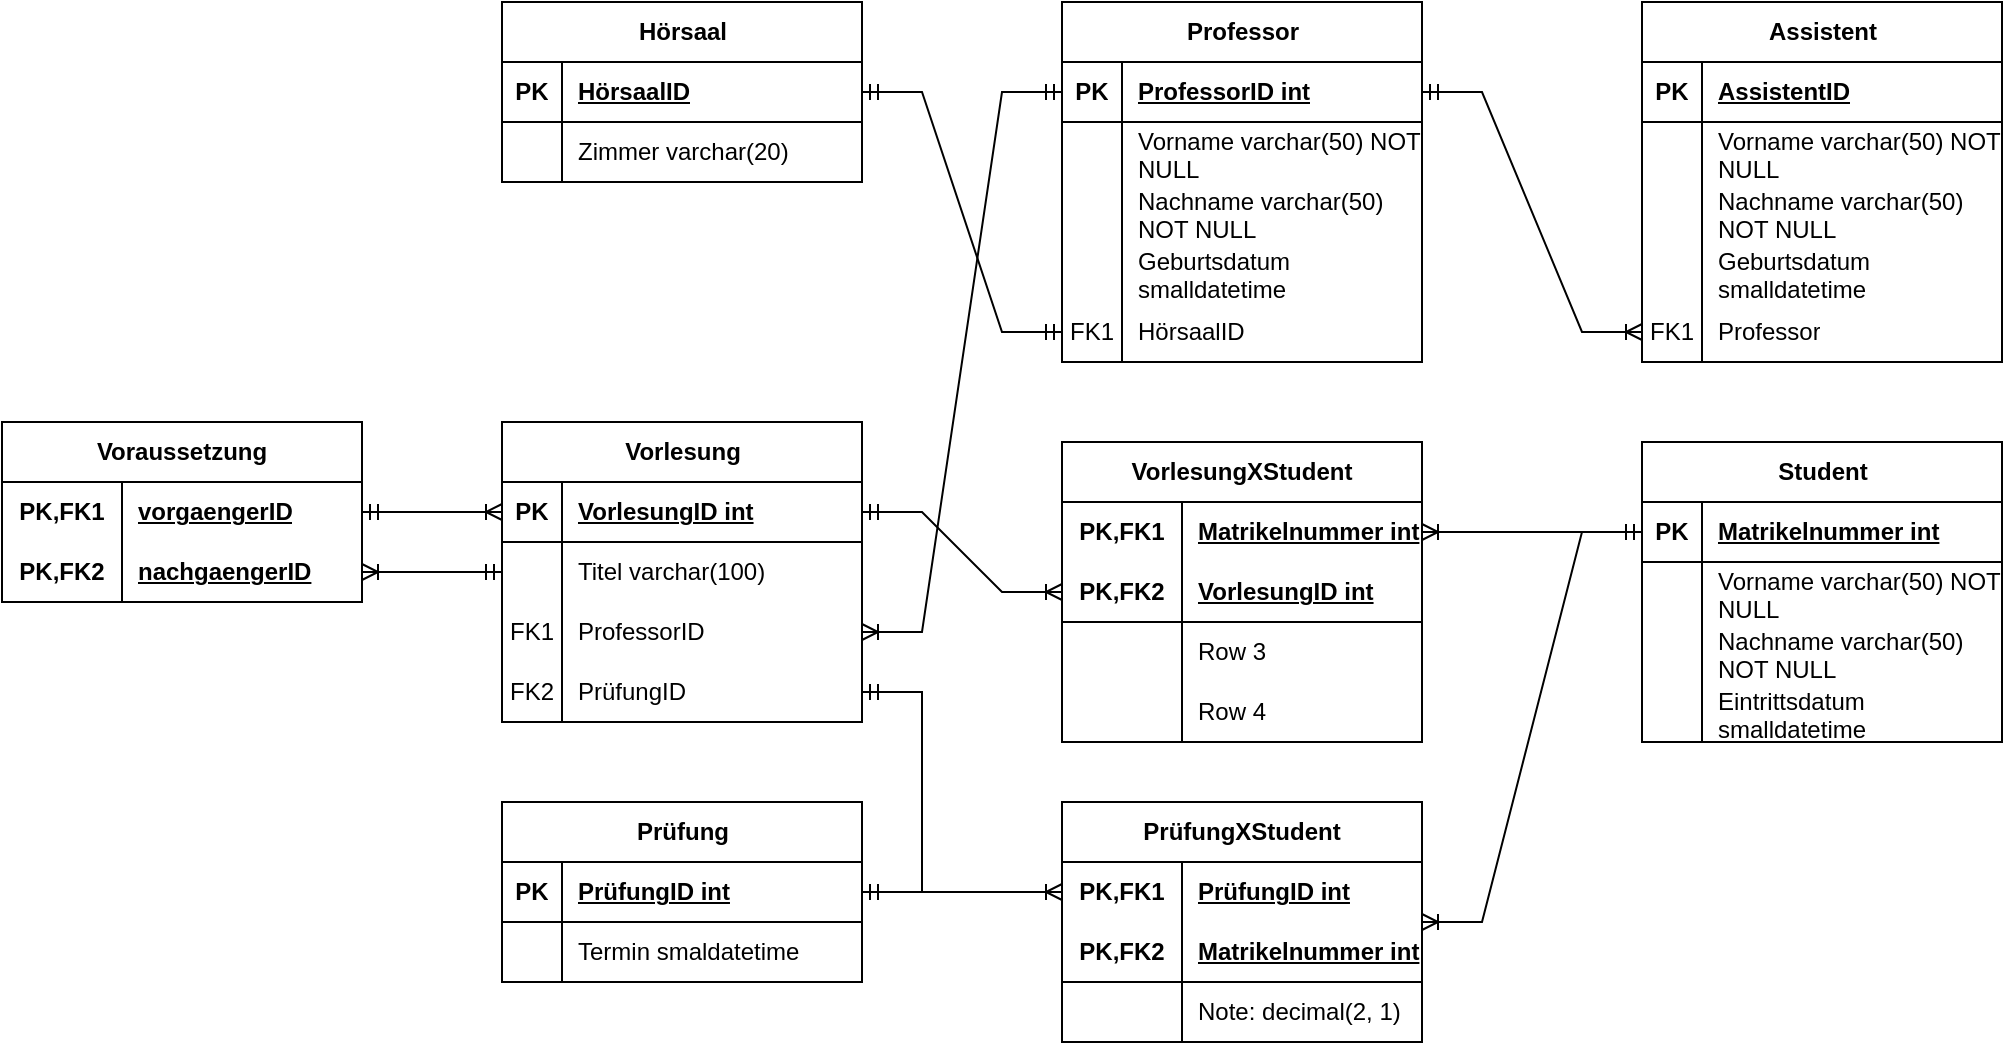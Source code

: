 <mxfile version="24.8.1">
  <diagram id="R2lEEEUBdFMjLlhIrx00" name="Page-1">
    <mxGraphModel dx="1804" dy="595" grid="1" gridSize="10" guides="1" tooltips="1" connect="1" arrows="1" fold="1" page="1" pageScale="1" pageWidth="850" pageHeight="1100" math="0" shadow="0" extFonts="Permanent Marker^https://fonts.googleapis.com/css?family=Permanent+Marker">
      <root>
        <mxCell id="0" />
        <mxCell id="1" parent="0" />
        <mxCell id="DjGaut7NwKnOrrJnm5AE-1" value="Professor" style="shape=table;startSize=30;container=1;collapsible=1;childLayout=tableLayout;fixedRows=1;rowLines=0;fontStyle=1;align=center;resizeLast=1;html=1;" vertex="1" parent="1">
          <mxGeometry x="330" y="440" width="180" height="180" as="geometry" />
        </mxCell>
        <mxCell id="DjGaut7NwKnOrrJnm5AE-2" value="" style="shape=tableRow;horizontal=0;startSize=0;swimlaneHead=0;swimlaneBody=0;fillColor=none;collapsible=0;dropTarget=0;points=[[0,0.5],[1,0.5]];portConstraint=eastwest;top=0;left=0;right=0;bottom=1;" vertex="1" parent="DjGaut7NwKnOrrJnm5AE-1">
          <mxGeometry y="30" width="180" height="30" as="geometry" />
        </mxCell>
        <mxCell id="DjGaut7NwKnOrrJnm5AE-3" value="PK" style="shape=partialRectangle;connectable=0;fillColor=none;top=0;left=0;bottom=0;right=0;fontStyle=1;overflow=hidden;whiteSpace=wrap;html=1;" vertex="1" parent="DjGaut7NwKnOrrJnm5AE-2">
          <mxGeometry width="30" height="30" as="geometry">
            <mxRectangle width="30" height="30" as="alternateBounds" />
          </mxGeometry>
        </mxCell>
        <mxCell id="DjGaut7NwKnOrrJnm5AE-4" value="ProfessorID int" style="shape=partialRectangle;connectable=0;fillColor=none;top=0;left=0;bottom=0;right=0;align=left;spacingLeft=6;fontStyle=5;overflow=hidden;whiteSpace=wrap;html=1;" vertex="1" parent="DjGaut7NwKnOrrJnm5AE-2">
          <mxGeometry x="30" width="150" height="30" as="geometry">
            <mxRectangle width="150" height="30" as="alternateBounds" />
          </mxGeometry>
        </mxCell>
        <mxCell id="DjGaut7NwKnOrrJnm5AE-5" value="" style="shape=tableRow;horizontal=0;startSize=0;swimlaneHead=0;swimlaneBody=0;fillColor=none;collapsible=0;dropTarget=0;points=[[0,0.5],[1,0.5]];portConstraint=eastwest;top=0;left=0;right=0;bottom=0;" vertex="1" parent="DjGaut7NwKnOrrJnm5AE-1">
          <mxGeometry y="60" width="180" height="30" as="geometry" />
        </mxCell>
        <mxCell id="DjGaut7NwKnOrrJnm5AE-6" value="" style="shape=partialRectangle;connectable=0;fillColor=none;top=0;left=0;bottom=0;right=0;editable=1;overflow=hidden;whiteSpace=wrap;html=1;" vertex="1" parent="DjGaut7NwKnOrrJnm5AE-5">
          <mxGeometry width="30" height="30" as="geometry">
            <mxRectangle width="30" height="30" as="alternateBounds" />
          </mxGeometry>
        </mxCell>
        <mxCell id="DjGaut7NwKnOrrJnm5AE-7" value="Vorname varchar(50) NOT NULL" style="shape=partialRectangle;connectable=0;fillColor=none;top=0;left=0;bottom=0;right=0;align=left;spacingLeft=6;overflow=hidden;whiteSpace=wrap;html=1;" vertex="1" parent="DjGaut7NwKnOrrJnm5AE-5">
          <mxGeometry x="30" width="150" height="30" as="geometry">
            <mxRectangle width="150" height="30" as="alternateBounds" />
          </mxGeometry>
        </mxCell>
        <mxCell id="DjGaut7NwKnOrrJnm5AE-8" value="" style="shape=tableRow;horizontal=0;startSize=0;swimlaneHead=0;swimlaneBody=0;fillColor=none;collapsible=0;dropTarget=0;points=[[0,0.5],[1,0.5]];portConstraint=eastwest;top=0;left=0;right=0;bottom=0;" vertex="1" parent="DjGaut7NwKnOrrJnm5AE-1">
          <mxGeometry y="90" width="180" height="30" as="geometry" />
        </mxCell>
        <mxCell id="DjGaut7NwKnOrrJnm5AE-9" value="" style="shape=partialRectangle;connectable=0;fillColor=none;top=0;left=0;bottom=0;right=0;editable=1;overflow=hidden;whiteSpace=wrap;html=1;" vertex="1" parent="DjGaut7NwKnOrrJnm5AE-8">
          <mxGeometry width="30" height="30" as="geometry">
            <mxRectangle width="30" height="30" as="alternateBounds" />
          </mxGeometry>
        </mxCell>
        <mxCell id="DjGaut7NwKnOrrJnm5AE-10" value="Nachname varchar(50) NOT NULL" style="shape=partialRectangle;connectable=0;fillColor=none;top=0;left=0;bottom=0;right=0;align=left;spacingLeft=6;overflow=hidden;whiteSpace=wrap;html=1;" vertex="1" parent="DjGaut7NwKnOrrJnm5AE-8">
          <mxGeometry x="30" width="150" height="30" as="geometry">
            <mxRectangle width="150" height="30" as="alternateBounds" />
          </mxGeometry>
        </mxCell>
        <mxCell id="DjGaut7NwKnOrrJnm5AE-11" value="" style="shape=tableRow;horizontal=0;startSize=0;swimlaneHead=0;swimlaneBody=0;fillColor=none;collapsible=0;dropTarget=0;points=[[0,0.5],[1,0.5]];portConstraint=eastwest;top=0;left=0;right=0;bottom=0;" vertex="1" parent="DjGaut7NwKnOrrJnm5AE-1">
          <mxGeometry y="120" width="180" height="30" as="geometry" />
        </mxCell>
        <mxCell id="DjGaut7NwKnOrrJnm5AE-12" value="" style="shape=partialRectangle;connectable=0;fillColor=none;top=0;left=0;bottom=0;right=0;editable=1;overflow=hidden;whiteSpace=wrap;html=1;" vertex="1" parent="DjGaut7NwKnOrrJnm5AE-11">
          <mxGeometry width="30" height="30" as="geometry">
            <mxRectangle width="30" height="30" as="alternateBounds" />
          </mxGeometry>
        </mxCell>
        <mxCell id="DjGaut7NwKnOrrJnm5AE-13" value="&lt;div&gt;Geburtsdatum smalldatetime&lt;/div&gt;" style="shape=partialRectangle;connectable=0;fillColor=none;top=0;left=0;bottom=0;right=0;align=left;spacingLeft=6;overflow=hidden;whiteSpace=wrap;html=1;" vertex="1" parent="DjGaut7NwKnOrrJnm5AE-11">
          <mxGeometry x="30" width="150" height="30" as="geometry">
            <mxRectangle width="150" height="30" as="alternateBounds" />
          </mxGeometry>
        </mxCell>
        <mxCell id="DjGaut7NwKnOrrJnm5AE-27" value="" style="shape=tableRow;horizontal=0;startSize=0;swimlaneHead=0;swimlaneBody=0;fillColor=none;collapsible=0;dropTarget=0;points=[[0,0.5],[1,0.5]];portConstraint=eastwest;top=0;left=0;right=0;bottom=0;" vertex="1" parent="DjGaut7NwKnOrrJnm5AE-1">
          <mxGeometry y="150" width="180" height="30" as="geometry" />
        </mxCell>
        <mxCell id="DjGaut7NwKnOrrJnm5AE-28" value="FK1" style="shape=partialRectangle;connectable=0;fillColor=none;top=0;left=0;bottom=0;right=0;editable=1;overflow=hidden;whiteSpace=wrap;html=1;" vertex="1" parent="DjGaut7NwKnOrrJnm5AE-27">
          <mxGeometry width="30" height="30" as="geometry">
            <mxRectangle width="30" height="30" as="alternateBounds" />
          </mxGeometry>
        </mxCell>
        <mxCell id="DjGaut7NwKnOrrJnm5AE-29" value="HörsaalID" style="shape=partialRectangle;connectable=0;fillColor=none;top=0;left=0;bottom=0;right=0;align=left;spacingLeft=6;overflow=hidden;whiteSpace=wrap;html=1;" vertex="1" parent="DjGaut7NwKnOrrJnm5AE-27">
          <mxGeometry x="30" width="150" height="30" as="geometry">
            <mxRectangle width="150" height="30" as="alternateBounds" />
          </mxGeometry>
        </mxCell>
        <mxCell id="DjGaut7NwKnOrrJnm5AE-14" value="Assistent" style="shape=table;startSize=30;container=1;collapsible=1;childLayout=tableLayout;fixedRows=1;rowLines=0;fontStyle=1;align=center;resizeLast=1;html=1;" vertex="1" parent="1">
          <mxGeometry x="620" y="440" width="180" height="180" as="geometry" />
        </mxCell>
        <mxCell id="DjGaut7NwKnOrrJnm5AE-15" value="" style="shape=tableRow;horizontal=0;startSize=0;swimlaneHead=0;swimlaneBody=0;fillColor=none;collapsible=0;dropTarget=0;points=[[0,0.5],[1,0.5]];portConstraint=eastwest;top=0;left=0;right=0;bottom=1;" vertex="1" parent="DjGaut7NwKnOrrJnm5AE-14">
          <mxGeometry y="30" width="180" height="30" as="geometry" />
        </mxCell>
        <mxCell id="DjGaut7NwKnOrrJnm5AE-16" value="PK" style="shape=partialRectangle;connectable=0;fillColor=none;top=0;left=0;bottom=0;right=0;fontStyle=1;overflow=hidden;whiteSpace=wrap;html=1;" vertex="1" parent="DjGaut7NwKnOrrJnm5AE-15">
          <mxGeometry width="30" height="30" as="geometry">
            <mxRectangle width="30" height="30" as="alternateBounds" />
          </mxGeometry>
        </mxCell>
        <mxCell id="DjGaut7NwKnOrrJnm5AE-17" value="AssistentID" style="shape=partialRectangle;connectable=0;fillColor=none;top=0;left=0;bottom=0;right=0;align=left;spacingLeft=6;fontStyle=5;overflow=hidden;whiteSpace=wrap;html=1;" vertex="1" parent="DjGaut7NwKnOrrJnm5AE-15">
          <mxGeometry x="30" width="150" height="30" as="geometry">
            <mxRectangle width="150" height="30" as="alternateBounds" />
          </mxGeometry>
        </mxCell>
        <mxCell id="DjGaut7NwKnOrrJnm5AE-18" value="" style="shape=tableRow;horizontal=0;startSize=0;swimlaneHead=0;swimlaneBody=0;fillColor=none;collapsible=0;dropTarget=0;points=[[0,0.5],[1,0.5]];portConstraint=eastwest;top=0;left=0;right=0;bottom=0;" vertex="1" parent="DjGaut7NwKnOrrJnm5AE-14">
          <mxGeometry y="60" width="180" height="30" as="geometry" />
        </mxCell>
        <mxCell id="DjGaut7NwKnOrrJnm5AE-19" value="" style="shape=partialRectangle;connectable=0;fillColor=none;top=0;left=0;bottom=0;right=0;editable=1;overflow=hidden;whiteSpace=wrap;html=1;" vertex="1" parent="DjGaut7NwKnOrrJnm5AE-18">
          <mxGeometry width="30" height="30" as="geometry">
            <mxRectangle width="30" height="30" as="alternateBounds" />
          </mxGeometry>
        </mxCell>
        <mxCell id="DjGaut7NwKnOrrJnm5AE-20" value="Vorname varchar(50) NOT NULL" style="shape=partialRectangle;connectable=0;fillColor=none;top=0;left=0;bottom=0;right=0;align=left;spacingLeft=6;overflow=hidden;whiteSpace=wrap;html=1;" vertex="1" parent="DjGaut7NwKnOrrJnm5AE-18">
          <mxGeometry x="30" width="150" height="30" as="geometry">
            <mxRectangle width="150" height="30" as="alternateBounds" />
          </mxGeometry>
        </mxCell>
        <mxCell id="DjGaut7NwKnOrrJnm5AE-21" value="" style="shape=tableRow;horizontal=0;startSize=0;swimlaneHead=0;swimlaneBody=0;fillColor=none;collapsible=0;dropTarget=0;points=[[0,0.5],[1,0.5]];portConstraint=eastwest;top=0;left=0;right=0;bottom=0;" vertex="1" parent="DjGaut7NwKnOrrJnm5AE-14">
          <mxGeometry y="90" width="180" height="30" as="geometry" />
        </mxCell>
        <mxCell id="DjGaut7NwKnOrrJnm5AE-22" value="" style="shape=partialRectangle;connectable=0;fillColor=none;top=0;left=0;bottom=0;right=0;editable=1;overflow=hidden;whiteSpace=wrap;html=1;" vertex="1" parent="DjGaut7NwKnOrrJnm5AE-21">
          <mxGeometry width="30" height="30" as="geometry">
            <mxRectangle width="30" height="30" as="alternateBounds" />
          </mxGeometry>
        </mxCell>
        <mxCell id="DjGaut7NwKnOrrJnm5AE-23" value="Nachname varchar(50) NOT NULL" style="shape=partialRectangle;connectable=0;fillColor=none;top=0;left=0;bottom=0;right=0;align=left;spacingLeft=6;overflow=hidden;whiteSpace=wrap;html=1;" vertex="1" parent="DjGaut7NwKnOrrJnm5AE-21">
          <mxGeometry x="30" width="150" height="30" as="geometry">
            <mxRectangle width="150" height="30" as="alternateBounds" />
          </mxGeometry>
        </mxCell>
        <mxCell id="DjGaut7NwKnOrrJnm5AE-24" value="" style="shape=tableRow;horizontal=0;startSize=0;swimlaneHead=0;swimlaneBody=0;fillColor=none;collapsible=0;dropTarget=0;points=[[0,0.5],[1,0.5]];portConstraint=eastwest;top=0;left=0;right=0;bottom=0;" vertex="1" parent="DjGaut7NwKnOrrJnm5AE-14">
          <mxGeometry y="120" width="180" height="30" as="geometry" />
        </mxCell>
        <mxCell id="DjGaut7NwKnOrrJnm5AE-25" value="" style="shape=partialRectangle;connectable=0;fillColor=none;top=0;left=0;bottom=0;right=0;editable=1;overflow=hidden;whiteSpace=wrap;html=1;" vertex="1" parent="DjGaut7NwKnOrrJnm5AE-24">
          <mxGeometry width="30" height="30" as="geometry">
            <mxRectangle width="30" height="30" as="alternateBounds" />
          </mxGeometry>
        </mxCell>
        <mxCell id="DjGaut7NwKnOrrJnm5AE-26" value="&lt;div&gt;Geburtsdatum smalldatetime&lt;/div&gt;" style="shape=partialRectangle;connectable=0;fillColor=none;top=0;left=0;bottom=0;right=0;align=left;spacingLeft=6;overflow=hidden;whiteSpace=wrap;html=1;" vertex="1" parent="DjGaut7NwKnOrrJnm5AE-24">
          <mxGeometry x="30" width="150" height="30" as="geometry">
            <mxRectangle width="150" height="30" as="alternateBounds" />
          </mxGeometry>
        </mxCell>
        <mxCell id="DjGaut7NwKnOrrJnm5AE-56" value="" style="shape=tableRow;horizontal=0;startSize=0;swimlaneHead=0;swimlaneBody=0;fillColor=none;collapsible=0;dropTarget=0;points=[[0,0.5],[1,0.5]];portConstraint=eastwest;top=0;left=0;right=0;bottom=0;" vertex="1" parent="DjGaut7NwKnOrrJnm5AE-14">
          <mxGeometry y="150" width="180" height="30" as="geometry" />
        </mxCell>
        <mxCell id="DjGaut7NwKnOrrJnm5AE-57" value="FK1" style="shape=partialRectangle;connectable=0;fillColor=none;top=0;left=0;bottom=0;right=0;editable=1;overflow=hidden;whiteSpace=wrap;html=1;" vertex="1" parent="DjGaut7NwKnOrrJnm5AE-56">
          <mxGeometry width="30" height="30" as="geometry">
            <mxRectangle width="30" height="30" as="alternateBounds" />
          </mxGeometry>
        </mxCell>
        <mxCell id="DjGaut7NwKnOrrJnm5AE-58" value="Professor" style="shape=partialRectangle;connectable=0;fillColor=none;top=0;left=0;bottom=0;right=0;align=left;spacingLeft=6;overflow=hidden;whiteSpace=wrap;html=1;" vertex="1" parent="DjGaut7NwKnOrrJnm5AE-56">
          <mxGeometry x="30" width="150" height="30" as="geometry">
            <mxRectangle width="150" height="30" as="alternateBounds" />
          </mxGeometry>
        </mxCell>
        <mxCell id="DjGaut7NwKnOrrJnm5AE-60" value="" style="edgeStyle=entityRelationEdgeStyle;fontSize=12;html=1;endArrow=ERoneToMany;startArrow=ERmandOne;rounded=0;exitX=1;exitY=0.5;exitDx=0;exitDy=0;entryX=0;entryY=0.5;entryDx=0;entryDy=0;" edge="1" parent="1" source="DjGaut7NwKnOrrJnm5AE-2" target="DjGaut7NwKnOrrJnm5AE-56">
          <mxGeometry width="100" height="100" relative="1" as="geometry">
            <mxPoint x="560" y="620" as="sourcePoint" />
            <mxPoint x="550" y="520" as="targetPoint" />
          </mxGeometry>
        </mxCell>
        <mxCell id="DjGaut7NwKnOrrJnm5AE-61" value="Hörsaal" style="shape=table;startSize=30;container=1;collapsible=1;childLayout=tableLayout;fixedRows=1;rowLines=0;fontStyle=1;align=center;resizeLast=1;html=1;" vertex="1" parent="1">
          <mxGeometry x="50" y="440" width="180" height="90" as="geometry" />
        </mxCell>
        <mxCell id="DjGaut7NwKnOrrJnm5AE-62" value="" style="shape=tableRow;horizontal=0;startSize=0;swimlaneHead=0;swimlaneBody=0;fillColor=none;collapsible=0;dropTarget=0;points=[[0,0.5],[1,0.5]];portConstraint=eastwest;top=0;left=0;right=0;bottom=1;" vertex="1" parent="DjGaut7NwKnOrrJnm5AE-61">
          <mxGeometry y="30" width="180" height="30" as="geometry" />
        </mxCell>
        <mxCell id="DjGaut7NwKnOrrJnm5AE-63" value="PK" style="shape=partialRectangle;connectable=0;fillColor=none;top=0;left=0;bottom=0;right=0;fontStyle=1;overflow=hidden;whiteSpace=wrap;html=1;" vertex="1" parent="DjGaut7NwKnOrrJnm5AE-62">
          <mxGeometry width="30" height="30" as="geometry">
            <mxRectangle width="30" height="30" as="alternateBounds" />
          </mxGeometry>
        </mxCell>
        <mxCell id="DjGaut7NwKnOrrJnm5AE-64" value="HörsaalID" style="shape=partialRectangle;connectable=0;fillColor=none;top=0;left=0;bottom=0;right=0;align=left;spacingLeft=6;fontStyle=5;overflow=hidden;whiteSpace=wrap;html=1;" vertex="1" parent="DjGaut7NwKnOrrJnm5AE-62">
          <mxGeometry x="30" width="150" height="30" as="geometry">
            <mxRectangle width="150" height="30" as="alternateBounds" />
          </mxGeometry>
        </mxCell>
        <mxCell id="DjGaut7NwKnOrrJnm5AE-65" value="" style="shape=tableRow;horizontal=0;startSize=0;swimlaneHead=0;swimlaneBody=0;fillColor=none;collapsible=0;dropTarget=0;points=[[0,0.5],[1,0.5]];portConstraint=eastwest;top=0;left=0;right=0;bottom=0;" vertex="1" parent="DjGaut7NwKnOrrJnm5AE-61">
          <mxGeometry y="60" width="180" height="30" as="geometry" />
        </mxCell>
        <mxCell id="DjGaut7NwKnOrrJnm5AE-66" value="" style="shape=partialRectangle;connectable=0;fillColor=none;top=0;left=0;bottom=0;right=0;editable=1;overflow=hidden;whiteSpace=wrap;html=1;" vertex="1" parent="DjGaut7NwKnOrrJnm5AE-65">
          <mxGeometry width="30" height="30" as="geometry">
            <mxRectangle width="30" height="30" as="alternateBounds" />
          </mxGeometry>
        </mxCell>
        <mxCell id="DjGaut7NwKnOrrJnm5AE-67" value="Zimmer varchar(20)" style="shape=partialRectangle;connectable=0;fillColor=none;top=0;left=0;bottom=0;right=0;align=left;spacingLeft=6;overflow=hidden;whiteSpace=wrap;html=1;" vertex="1" parent="DjGaut7NwKnOrrJnm5AE-65">
          <mxGeometry x="30" width="150" height="30" as="geometry">
            <mxRectangle width="150" height="30" as="alternateBounds" />
          </mxGeometry>
        </mxCell>
        <mxCell id="DjGaut7NwKnOrrJnm5AE-74" value="" style="edgeStyle=entityRelationEdgeStyle;fontSize=12;html=1;endArrow=ERmandOne;startArrow=ERmandOne;rounded=0;exitX=1;exitY=0.5;exitDx=0;exitDy=0;entryX=0;entryY=0.5;entryDx=0;entryDy=0;" edge="1" parent="1" source="DjGaut7NwKnOrrJnm5AE-62" target="DjGaut7NwKnOrrJnm5AE-27">
          <mxGeometry width="100" height="100" relative="1" as="geometry">
            <mxPoint x="280" y="580" as="sourcePoint" />
            <mxPoint x="380" y="480" as="targetPoint" />
          </mxGeometry>
        </mxCell>
        <mxCell id="DjGaut7NwKnOrrJnm5AE-75" value="Vorlesung" style="shape=table;startSize=30;container=1;collapsible=1;childLayout=tableLayout;fixedRows=1;rowLines=0;fontStyle=1;align=center;resizeLast=1;html=1;" vertex="1" parent="1">
          <mxGeometry x="50" y="650" width="180" height="150" as="geometry" />
        </mxCell>
        <mxCell id="DjGaut7NwKnOrrJnm5AE-76" value="" style="shape=tableRow;horizontal=0;startSize=0;swimlaneHead=0;swimlaneBody=0;fillColor=none;collapsible=0;dropTarget=0;points=[[0,0.5],[1,0.5]];portConstraint=eastwest;top=0;left=0;right=0;bottom=1;" vertex="1" parent="DjGaut7NwKnOrrJnm5AE-75">
          <mxGeometry y="30" width="180" height="30" as="geometry" />
        </mxCell>
        <mxCell id="DjGaut7NwKnOrrJnm5AE-77" value="PK" style="shape=partialRectangle;connectable=0;fillColor=none;top=0;left=0;bottom=0;right=0;fontStyle=1;overflow=hidden;whiteSpace=wrap;html=1;" vertex="1" parent="DjGaut7NwKnOrrJnm5AE-76">
          <mxGeometry width="30" height="30" as="geometry">
            <mxRectangle width="30" height="30" as="alternateBounds" />
          </mxGeometry>
        </mxCell>
        <mxCell id="DjGaut7NwKnOrrJnm5AE-78" value="VorlesungID int" style="shape=partialRectangle;connectable=0;fillColor=none;top=0;left=0;bottom=0;right=0;align=left;spacingLeft=6;fontStyle=5;overflow=hidden;whiteSpace=wrap;html=1;" vertex="1" parent="DjGaut7NwKnOrrJnm5AE-76">
          <mxGeometry x="30" width="150" height="30" as="geometry">
            <mxRectangle width="150" height="30" as="alternateBounds" />
          </mxGeometry>
        </mxCell>
        <mxCell id="DjGaut7NwKnOrrJnm5AE-79" value="" style="shape=tableRow;horizontal=0;startSize=0;swimlaneHead=0;swimlaneBody=0;fillColor=none;collapsible=0;dropTarget=0;points=[[0,0.5],[1,0.5]];portConstraint=eastwest;top=0;left=0;right=0;bottom=0;" vertex="1" parent="DjGaut7NwKnOrrJnm5AE-75">
          <mxGeometry y="60" width="180" height="30" as="geometry" />
        </mxCell>
        <mxCell id="DjGaut7NwKnOrrJnm5AE-80" value="" style="shape=partialRectangle;connectable=0;fillColor=none;top=0;left=0;bottom=0;right=0;editable=1;overflow=hidden;whiteSpace=wrap;html=1;" vertex="1" parent="DjGaut7NwKnOrrJnm5AE-79">
          <mxGeometry width="30" height="30" as="geometry">
            <mxRectangle width="30" height="30" as="alternateBounds" />
          </mxGeometry>
        </mxCell>
        <mxCell id="DjGaut7NwKnOrrJnm5AE-81" value="Titel varchar(100)" style="shape=partialRectangle;connectable=0;fillColor=none;top=0;left=0;bottom=0;right=0;align=left;spacingLeft=6;overflow=hidden;whiteSpace=wrap;html=1;" vertex="1" parent="DjGaut7NwKnOrrJnm5AE-79">
          <mxGeometry x="30" width="150" height="30" as="geometry">
            <mxRectangle width="150" height="30" as="alternateBounds" />
          </mxGeometry>
        </mxCell>
        <mxCell id="DjGaut7NwKnOrrJnm5AE-82" value="" style="shape=tableRow;horizontal=0;startSize=0;swimlaneHead=0;swimlaneBody=0;fillColor=none;collapsible=0;dropTarget=0;points=[[0,0.5],[1,0.5]];portConstraint=eastwest;top=0;left=0;right=0;bottom=0;" vertex="1" parent="DjGaut7NwKnOrrJnm5AE-75">
          <mxGeometry y="90" width="180" height="30" as="geometry" />
        </mxCell>
        <mxCell id="DjGaut7NwKnOrrJnm5AE-83" value="FK1" style="shape=partialRectangle;connectable=0;fillColor=none;top=0;left=0;bottom=0;right=0;editable=1;overflow=hidden;whiteSpace=wrap;html=1;" vertex="1" parent="DjGaut7NwKnOrrJnm5AE-82">
          <mxGeometry width="30" height="30" as="geometry">
            <mxRectangle width="30" height="30" as="alternateBounds" />
          </mxGeometry>
        </mxCell>
        <mxCell id="DjGaut7NwKnOrrJnm5AE-84" value="ProfessorID" style="shape=partialRectangle;connectable=0;fillColor=none;top=0;left=0;bottom=0;right=0;align=left;spacingLeft=6;overflow=hidden;whiteSpace=wrap;html=1;" vertex="1" parent="DjGaut7NwKnOrrJnm5AE-82">
          <mxGeometry x="30" width="150" height="30" as="geometry">
            <mxRectangle width="150" height="30" as="alternateBounds" />
          </mxGeometry>
        </mxCell>
        <mxCell id="DjGaut7NwKnOrrJnm5AE-85" value="" style="shape=tableRow;horizontal=0;startSize=0;swimlaneHead=0;swimlaneBody=0;fillColor=none;collapsible=0;dropTarget=0;points=[[0,0.5],[1,0.5]];portConstraint=eastwest;top=0;left=0;right=0;bottom=0;" vertex="1" parent="DjGaut7NwKnOrrJnm5AE-75">
          <mxGeometry y="120" width="180" height="30" as="geometry" />
        </mxCell>
        <mxCell id="DjGaut7NwKnOrrJnm5AE-86" value="FK2" style="shape=partialRectangle;connectable=0;fillColor=none;top=0;left=0;bottom=0;right=0;editable=1;overflow=hidden;whiteSpace=wrap;html=1;" vertex="1" parent="DjGaut7NwKnOrrJnm5AE-85">
          <mxGeometry width="30" height="30" as="geometry">
            <mxRectangle width="30" height="30" as="alternateBounds" />
          </mxGeometry>
        </mxCell>
        <mxCell id="DjGaut7NwKnOrrJnm5AE-87" value="PrüfungID" style="shape=partialRectangle;connectable=0;fillColor=none;top=0;left=0;bottom=0;right=0;align=left;spacingLeft=6;overflow=hidden;whiteSpace=wrap;html=1;" vertex="1" parent="DjGaut7NwKnOrrJnm5AE-85">
          <mxGeometry x="30" width="150" height="30" as="geometry">
            <mxRectangle width="150" height="30" as="alternateBounds" />
          </mxGeometry>
        </mxCell>
        <mxCell id="DjGaut7NwKnOrrJnm5AE-88" value="" style="edgeStyle=entityRelationEdgeStyle;fontSize=12;html=1;endArrow=ERoneToMany;startArrow=ERmandOne;rounded=0;exitX=0;exitY=0.5;exitDx=0;exitDy=0;entryX=1;entryY=0.5;entryDx=0;entryDy=0;" edge="1" parent="1" source="DjGaut7NwKnOrrJnm5AE-2" target="DjGaut7NwKnOrrJnm5AE-82">
          <mxGeometry width="100" height="100" relative="1" as="geometry">
            <mxPoint x="300" y="720" as="sourcePoint" />
            <mxPoint x="400" y="620" as="targetPoint" />
          </mxGeometry>
        </mxCell>
        <mxCell id="DjGaut7NwKnOrrJnm5AE-89" value="Student" style="shape=table;startSize=30;container=1;collapsible=1;childLayout=tableLayout;fixedRows=1;rowLines=0;fontStyle=1;align=center;resizeLast=1;html=1;" vertex="1" parent="1">
          <mxGeometry x="620" y="660" width="180" height="150" as="geometry" />
        </mxCell>
        <mxCell id="DjGaut7NwKnOrrJnm5AE-90" value="" style="shape=tableRow;horizontal=0;startSize=0;swimlaneHead=0;swimlaneBody=0;fillColor=none;collapsible=0;dropTarget=0;points=[[0,0.5],[1,0.5]];portConstraint=eastwest;top=0;left=0;right=0;bottom=1;" vertex="1" parent="DjGaut7NwKnOrrJnm5AE-89">
          <mxGeometry y="30" width="180" height="30" as="geometry" />
        </mxCell>
        <mxCell id="DjGaut7NwKnOrrJnm5AE-91" value="PK" style="shape=partialRectangle;connectable=0;fillColor=none;top=0;left=0;bottom=0;right=0;fontStyle=1;overflow=hidden;whiteSpace=wrap;html=1;" vertex="1" parent="DjGaut7NwKnOrrJnm5AE-90">
          <mxGeometry width="30" height="30" as="geometry">
            <mxRectangle width="30" height="30" as="alternateBounds" />
          </mxGeometry>
        </mxCell>
        <mxCell id="DjGaut7NwKnOrrJnm5AE-92" value="Matrikelnummer int" style="shape=partialRectangle;connectable=0;fillColor=none;top=0;left=0;bottom=0;right=0;align=left;spacingLeft=6;fontStyle=5;overflow=hidden;whiteSpace=wrap;html=1;" vertex="1" parent="DjGaut7NwKnOrrJnm5AE-90">
          <mxGeometry x="30" width="150" height="30" as="geometry">
            <mxRectangle width="150" height="30" as="alternateBounds" />
          </mxGeometry>
        </mxCell>
        <mxCell id="DjGaut7NwKnOrrJnm5AE-93" value="" style="shape=tableRow;horizontal=0;startSize=0;swimlaneHead=0;swimlaneBody=0;fillColor=none;collapsible=0;dropTarget=0;points=[[0,0.5],[1,0.5]];portConstraint=eastwest;top=0;left=0;right=0;bottom=0;" vertex="1" parent="DjGaut7NwKnOrrJnm5AE-89">
          <mxGeometry y="60" width="180" height="30" as="geometry" />
        </mxCell>
        <mxCell id="DjGaut7NwKnOrrJnm5AE-94" value="" style="shape=partialRectangle;connectable=0;fillColor=none;top=0;left=0;bottom=0;right=0;editable=1;overflow=hidden;whiteSpace=wrap;html=1;" vertex="1" parent="DjGaut7NwKnOrrJnm5AE-93">
          <mxGeometry width="30" height="30" as="geometry">
            <mxRectangle width="30" height="30" as="alternateBounds" />
          </mxGeometry>
        </mxCell>
        <mxCell id="DjGaut7NwKnOrrJnm5AE-95" value="Vorname varchar(50) NOT NULL" style="shape=partialRectangle;connectable=0;fillColor=none;top=0;left=0;bottom=0;right=0;align=left;spacingLeft=6;overflow=hidden;whiteSpace=wrap;html=1;" vertex="1" parent="DjGaut7NwKnOrrJnm5AE-93">
          <mxGeometry x="30" width="150" height="30" as="geometry">
            <mxRectangle width="150" height="30" as="alternateBounds" />
          </mxGeometry>
        </mxCell>
        <mxCell id="DjGaut7NwKnOrrJnm5AE-96" value="" style="shape=tableRow;horizontal=0;startSize=0;swimlaneHead=0;swimlaneBody=0;fillColor=none;collapsible=0;dropTarget=0;points=[[0,0.5],[1,0.5]];portConstraint=eastwest;top=0;left=0;right=0;bottom=0;" vertex="1" parent="DjGaut7NwKnOrrJnm5AE-89">
          <mxGeometry y="90" width="180" height="30" as="geometry" />
        </mxCell>
        <mxCell id="DjGaut7NwKnOrrJnm5AE-97" value="" style="shape=partialRectangle;connectable=0;fillColor=none;top=0;left=0;bottom=0;right=0;editable=1;overflow=hidden;whiteSpace=wrap;html=1;" vertex="1" parent="DjGaut7NwKnOrrJnm5AE-96">
          <mxGeometry width="30" height="30" as="geometry">
            <mxRectangle width="30" height="30" as="alternateBounds" />
          </mxGeometry>
        </mxCell>
        <mxCell id="DjGaut7NwKnOrrJnm5AE-98" value="Nachname varchar(50) NOT NULL" style="shape=partialRectangle;connectable=0;fillColor=none;top=0;left=0;bottom=0;right=0;align=left;spacingLeft=6;overflow=hidden;whiteSpace=wrap;html=1;" vertex="1" parent="DjGaut7NwKnOrrJnm5AE-96">
          <mxGeometry x="30" width="150" height="30" as="geometry">
            <mxRectangle width="150" height="30" as="alternateBounds" />
          </mxGeometry>
        </mxCell>
        <mxCell id="DjGaut7NwKnOrrJnm5AE-99" value="" style="shape=tableRow;horizontal=0;startSize=0;swimlaneHead=0;swimlaneBody=0;fillColor=none;collapsible=0;dropTarget=0;points=[[0,0.5],[1,0.5]];portConstraint=eastwest;top=0;left=0;right=0;bottom=0;" vertex="1" parent="DjGaut7NwKnOrrJnm5AE-89">
          <mxGeometry y="120" width="180" height="30" as="geometry" />
        </mxCell>
        <mxCell id="DjGaut7NwKnOrrJnm5AE-100" value="" style="shape=partialRectangle;connectable=0;fillColor=none;top=0;left=0;bottom=0;right=0;editable=1;overflow=hidden;whiteSpace=wrap;html=1;" vertex="1" parent="DjGaut7NwKnOrrJnm5AE-99">
          <mxGeometry width="30" height="30" as="geometry">
            <mxRectangle width="30" height="30" as="alternateBounds" />
          </mxGeometry>
        </mxCell>
        <mxCell id="DjGaut7NwKnOrrJnm5AE-101" value="&lt;div&gt;Eintrittsdatum smalldatetime&lt;/div&gt;" style="shape=partialRectangle;connectable=0;fillColor=none;top=0;left=0;bottom=0;right=0;align=left;spacingLeft=6;overflow=hidden;whiteSpace=wrap;html=1;" vertex="1" parent="DjGaut7NwKnOrrJnm5AE-99">
          <mxGeometry x="30" width="150" height="30" as="geometry">
            <mxRectangle width="150" height="30" as="alternateBounds" />
          </mxGeometry>
        </mxCell>
        <mxCell id="DjGaut7NwKnOrrJnm5AE-116" value="VorlesungXStudent" style="shape=table;startSize=30;container=1;collapsible=1;childLayout=tableLayout;fixedRows=1;rowLines=0;fontStyle=1;align=center;resizeLast=1;html=1;whiteSpace=wrap;" vertex="1" parent="1">
          <mxGeometry x="330" y="660" width="180" height="150" as="geometry" />
        </mxCell>
        <mxCell id="DjGaut7NwKnOrrJnm5AE-117" value="" style="shape=tableRow;horizontal=0;startSize=0;swimlaneHead=0;swimlaneBody=0;fillColor=none;collapsible=0;dropTarget=0;points=[[0,0.5],[1,0.5]];portConstraint=eastwest;top=0;left=0;right=0;bottom=0;html=1;" vertex="1" parent="DjGaut7NwKnOrrJnm5AE-116">
          <mxGeometry y="30" width="180" height="30" as="geometry" />
        </mxCell>
        <mxCell id="DjGaut7NwKnOrrJnm5AE-118" value="PK,FK1" style="shape=partialRectangle;connectable=0;fillColor=none;top=0;left=0;bottom=0;right=0;fontStyle=1;overflow=hidden;html=1;whiteSpace=wrap;" vertex="1" parent="DjGaut7NwKnOrrJnm5AE-117">
          <mxGeometry width="60" height="30" as="geometry">
            <mxRectangle width="60" height="30" as="alternateBounds" />
          </mxGeometry>
        </mxCell>
        <mxCell id="DjGaut7NwKnOrrJnm5AE-119" value="Matrikelnummer int" style="shape=partialRectangle;connectable=0;fillColor=none;top=0;left=0;bottom=0;right=0;align=left;spacingLeft=6;fontStyle=5;overflow=hidden;html=1;whiteSpace=wrap;" vertex="1" parent="DjGaut7NwKnOrrJnm5AE-117">
          <mxGeometry x="60" width="120" height="30" as="geometry">
            <mxRectangle width="120" height="30" as="alternateBounds" />
          </mxGeometry>
        </mxCell>
        <mxCell id="DjGaut7NwKnOrrJnm5AE-120" value="" style="shape=tableRow;horizontal=0;startSize=0;swimlaneHead=0;swimlaneBody=0;fillColor=none;collapsible=0;dropTarget=0;points=[[0,0.5],[1,0.5]];portConstraint=eastwest;top=0;left=0;right=0;bottom=1;html=1;" vertex="1" parent="DjGaut7NwKnOrrJnm5AE-116">
          <mxGeometry y="60" width="180" height="30" as="geometry" />
        </mxCell>
        <mxCell id="DjGaut7NwKnOrrJnm5AE-121" value="PK,FK2" style="shape=partialRectangle;connectable=0;fillColor=none;top=0;left=0;bottom=0;right=0;fontStyle=1;overflow=hidden;html=1;whiteSpace=wrap;" vertex="1" parent="DjGaut7NwKnOrrJnm5AE-120">
          <mxGeometry width="60" height="30" as="geometry">
            <mxRectangle width="60" height="30" as="alternateBounds" />
          </mxGeometry>
        </mxCell>
        <mxCell id="DjGaut7NwKnOrrJnm5AE-122" value="VorlesungID int" style="shape=partialRectangle;connectable=0;fillColor=none;top=0;left=0;bottom=0;right=0;align=left;spacingLeft=6;fontStyle=5;overflow=hidden;html=1;whiteSpace=wrap;" vertex="1" parent="DjGaut7NwKnOrrJnm5AE-120">
          <mxGeometry x="60" width="120" height="30" as="geometry">
            <mxRectangle width="120" height="30" as="alternateBounds" />
          </mxGeometry>
        </mxCell>
        <mxCell id="DjGaut7NwKnOrrJnm5AE-123" value="" style="shape=tableRow;horizontal=0;startSize=0;swimlaneHead=0;swimlaneBody=0;fillColor=none;collapsible=0;dropTarget=0;points=[[0,0.5],[1,0.5]];portConstraint=eastwest;top=0;left=0;right=0;bottom=0;html=1;" vertex="1" parent="DjGaut7NwKnOrrJnm5AE-116">
          <mxGeometry y="90" width="180" height="30" as="geometry" />
        </mxCell>
        <mxCell id="DjGaut7NwKnOrrJnm5AE-124" value="" style="shape=partialRectangle;connectable=0;fillColor=none;top=0;left=0;bottom=0;right=0;editable=1;overflow=hidden;html=1;whiteSpace=wrap;" vertex="1" parent="DjGaut7NwKnOrrJnm5AE-123">
          <mxGeometry width="60" height="30" as="geometry">
            <mxRectangle width="60" height="30" as="alternateBounds" />
          </mxGeometry>
        </mxCell>
        <mxCell id="DjGaut7NwKnOrrJnm5AE-125" value="Row 3" style="shape=partialRectangle;connectable=0;fillColor=none;top=0;left=0;bottom=0;right=0;align=left;spacingLeft=6;overflow=hidden;html=1;whiteSpace=wrap;" vertex="1" parent="DjGaut7NwKnOrrJnm5AE-123">
          <mxGeometry x="60" width="120" height="30" as="geometry">
            <mxRectangle width="120" height="30" as="alternateBounds" />
          </mxGeometry>
        </mxCell>
        <mxCell id="DjGaut7NwKnOrrJnm5AE-126" value="" style="shape=tableRow;horizontal=0;startSize=0;swimlaneHead=0;swimlaneBody=0;fillColor=none;collapsible=0;dropTarget=0;points=[[0,0.5],[1,0.5]];portConstraint=eastwest;top=0;left=0;right=0;bottom=0;html=1;" vertex="1" parent="DjGaut7NwKnOrrJnm5AE-116">
          <mxGeometry y="120" width="180" height="30" as="geometry" />
        </mxCell>
        <mxCell id="DjGaut7NwKnOrrJnm5AE-127" value="" style="shape=partialRectangle;connectable=0;fillColor=none;top=0;left=0;bottom=0;right=0;editable=1;overflow=hidden;html=1;whiteSpace=wrap;" vertex="1" parent="DjGaut7NwKnOrrJnm5AE-126">
          <mxGeometry width="60" height="30" as="geometry">
            <mxRectangle width="60" height="30" as="alternateBounds" />
          </mxGeometry>
        </mxCell>
        <mxCell id="DjGaut7NwKnOrrJnm5AE-128" value="Row 4" style="shape=partialRectangle;connectable=0;fillColor=none;top=0;left=0;bottom=0;right=0;align=left;spacingLeft=6;overflow=hidden;html=1;whiteSpace=wrap;" vertex="1" parent="DjGaut7NwKnOrrJnm5AE-126">
          <mxGeometry x="60" width="120" height="30" as="geometry">
            <mxRectangle width="120" height="30" as="alternateBounds" />
          </mxGeometry>
        </mxCell>
        <mxCell id="DjGaut7NwKnOrrJnm5AE-130" value="" style="edgeStyle=entityRelationEdgeStyle;fontSize=12;html=1;endArrow=ERoneToMany;startArrow=ERmandOne;rounded=0;entryX=1;entryY=0.5;entryDx=0;entryDy=0;exitX=0;exitY=0.5;exitDx=0;exitDy=0;" edge="1" parent="1" source="DjGaut7NwKnOrrJnm5AE-90" target="DjGaut7NwKnOrrJnm5AE-117">
          <mxGeometry width="100" height="100" relative="1" as="geometry">
            <mxPoint x="340" y="720" as="sourcePoint" />
            <mxPoint x="440" y="620" as="targetPoint" />
          </mxGeometry>
        </mxCell>
        <mxCell id="DjGaut7NwKnOrrJnm5AE-131" value="" style="edgeStyle=entityRelationEdgeStyle;fontSize=12;html=1;endArrow=ERoneToMany;startArrow=ERmandOne;rounded=0;entryX=0;entryY=0.5;entryDx=0;entryDy=0;exitX=1;exitY=0.5;exitDx=0;exitDy=0;" edge="1" parent="1" source="DjGaut7NwKnOrrJnm5AE-76" target="DjGaut7NwKnOrrJnm5AE-116">
          <mxGeometry width="100" height="100" relative="1" as="geometry">
            <mxPoint x="340" y="720" as="sourcePoint" />
            <mxPoint x="440" y="620" as="targetPoint" />
          </mxGeometry>
        </mxCell>
        <mxCell id="DjGaut7NwKnOrrJnm5AE-132" value="Prüfung " style="shape=table;startSize=30;container=1;collapsible=1;childLayout=tableLayout;fixedRows=1;rowLines=0;fontStyle=1;align=center;resizeLast=1;html=1;" vertex="1" parent="1">
          <mxGeometry x="50" y="840" width="180" height="90" as="geometry" />
        </mxCell>
        <mxCell id="DjGaut7NwKnOrrJnm5AE-133" value="" style="shape=tableRow;horizontal=0;startSize=0;swimlaneHead=0;swimlaneBody=0;fillColor=none;collapsible=0;dropTarget=0;points=[[0,0.5],[1,0.5]];portConstraint=eastwest;top=0;left=0;right=0;bottom=1;" vertex="1" parent="DjGaut7NwKnOrrJnm5AE-132">
          <mxGeometry y="30" width="180" height="30" as="geometry" />
        </mxCell>
        <mxCell id="DjGaut7NwKnOrrJnm5AE-134" value="PK" style="shape=partialRectangle;connectable=0;fillColor=none;top=0;left=0;bottom=0;right=0;fontStyle=1;overflow=hidden;whiteSpace=wrap;html=1;" vertex="1" parent="DjGaut7NwKnOrrJnm5AE-133">
          <mxGeometry width="30" height="30" as="geometry">
            <mxRectangle width="30" height="30" as="alternateBounds" />
          </mxGeometry>
        </mxCell>
        <mxCell id="DjGaut7NwKnOrrJnm5AE-135" value="PrüfungID int" style="shape=partialRectangle;connectable=0;fillColor=none;top=0;left=0;bottom=0;right=0;align=left;spacingLeft=6;fontStyle=5;overflow=hidden;whiteSpace=wrap;html=1;" vertex="1" parent="DjGaut7NwKnOrrJnm5AE-133">
          <mxGeometry x="30" width="150" height="30" as="geometry">
            <mxRectangle width="150" height="30" as="alternateBounds" />
          </mxGeometry>
        </mxCell>
        <mxCell id="DjGaut7NwKnOrrJnm5AE-136" value="" style="shape=tableRow;horizontal=0;startSize=0;swimlaneHead=0;swimlaneBody=0;fillColor=none;collapsible=0;dropTarget=0;points=[[0,0.5],[1,0.5]];portConstraint=eastwest;top=0;left=0;right=0;bottom=0;" vertex="1" parent="DjGaut7NwKnOrrJnm5AE-132">
          <mxGeometry y="60" width="180" height="30" as="geometry" />
        </mxCell>
        <mxCell id="DjGaut7NwKnOrrJnm5AE-137" value="" style="shape=partialRectangle;connectable=0;fillColor=none;top=0;left=0;bottom=0;right=0;editable=1;overflow=hidden;whiteSpace=wrap;html=1;" vertex="1" parent="DjGaut7NwKnOrrJnm5AE-136">
          <mxGeometry width="30" height="30" as="geometry">
            <mxRectangle width="30" height="30" as="alternateBounds" />
          </mxGeometry>
        </mxCell>
        <mxCell id="DjGaut7NwKnOrrJnm5AE-138" value="Termin smaldatetime" style="shape=partialRectangle;connectable=0;fillColor=none;top=0;left=0;bottom=0;right=0;align=left;spacingLeft=6;overflow=hidden;whiteSpace=wrap;html=1;" vertex="1" parent="DjGaut7NwKnOrrJnm5AE-136">
          <mxGeometry x="30" width="150" height="30" as="geometry">
            <mxRectangle width="150" height="30" as="alternateBounds" />
          </mxGeometry>
        </mxCell>
        <mxCell id="DjGaut7NwKnOrrJnm5AE-158" value="PrüfungXStudent" style="shape=table;startSize=30;container=1;collapsible=1;childLayout=tableLayout;fixedRows=1;rowLines=0;fontStyle=1;align=center;resizeLast=1;html=1;whiteSpace=wrap;" vertex="1" parent="1">
          <mxGeometry x="330" y="840" width="180" height="120" as="geometry" />
        </mxCell>
        <mxCell id="DjGaut7NwKnOrrJnm5AE-159" value="" style="shape=tableRow;horizontal=0;startSize=0;swimlaneHead=0;swimlaneBody=0;fillColor=none;collapsible=0;dropTarget=0;points=[[0,0.5],[1,0.5]];portConstraint=eastwest;top=0;left=0;right=0;bottom=0;html=1;" vertex="1" parent="DjGaut7NwKnOrrJnm5AE-158">
          <mxGeometry y="30" width="180" height="30" as="geometry" />
        </mxCell>
        <mxCell id="DjGaut7NwKnOrrJnm5AE-160" value="PK,FK1" style="shape=partialRectangle;connectable=0;fillColor=none;top=0;left=0;bottom=0;right=0;fontStyle=1;overflow=hidden;html=1;whiteSpace=wrap;" vertex="1" parent="DjGaut7NwKnOrrJnm5AE-159">
          <mxGeometry width="60" height="30" as="geometry">
            <mxRectangle width="60" height="30" as="alternateBounds" />
          </mxGeometry>
        </mxCell>
        <mxCell id="DjGaut7NwKnOrrJnm5AE-161" value="PrüfungID int" style="shape=partialRectangle;connectable=0;fillColor=none;top=0;left=0;bottom=0;right=0;align=left;spacingLeft=6;fontStyle=5;overflow=hidden;html=1;whiteSpace=wrap;" vertex="1" parent="DjGaut7NwKnOrrJnm5AE-159">
          <mxGeometry x="60" width="120" height="30" as="geometry">
            <mxRectangle width="120" height="30" as="alternateBounds" />
          </mxGeometry>
        </mxCell>
        <mxCell id="DjGaut7NwKnOrrJnm5AE-162" value="" style="shape=tableRow;horizontal=0;startSize=0;swimlaneHead=0;swimlaneBody=0;fillColor=none;collapsible=0;dropTarget=0;points=[[0,0.5],[1,0.5]];portConstraint=eastwest;top=0;left=0;right=0;bottom=1;html=1;" vertex="1" parent="DjGaut7NwKnOrrJnm5AE-158">
          <mxGeometry y="60" width="180" height="30" as="geometry" />
        </mxCell>
        <mxCell id="DjGaut7NwKnOrrJnm5AE-163" value="PK,FK2" style="shape=partialRectangle;connectable=0;fillColor=none;top=0;left=0;bottom=0;right=0;fontStyle=1;overflow=hidden;html=1;whiteSpace=wrap;" vertex="1" parent="DjGaut7NwKnOrrJnm5AE-162">
          <mxGeometry width="60" height="30" as="geometry">
            <mxRectangle width="60" height="30" as="alternateBounds" />
          </mxGeometry>
        </mxCell>
        <mxCell id="DjGaut7NwKnOrrJnm5AE-164" value="Matrikelnummer int" style="shape=partialRectangle;connectable=0;fillColor=none;top=0;left=0;bottom=0;right=0;align=left;spacingLeft=6;fontStyle=5;overflow=hidden;html=1;whiteSpace=wrap;" vertex="1" parent="DjGaut7NwKnOrrJnm5AE-162">
          <mxGeometry x="60" width="120" height="30" as="geometry">
            <mxRectangle width="120" height="30" as="alternateBounds" />
          </mxGeometry>
        </mxCell>
        <mxCell id="DjGaut7NwKnOrrJnm5AE-165" value="" style="shape=tableRow;horizontal=0;startSize=0;swimlaneHead=0;swimlaneBody=0;fillColor=none;collapsible=0;dropTarget=0;points=[[0,0.5],[1,0.5]];portConstraint=eastwest;top=0;left=0;right=0;bottom=0;html=1;" vertex="1" parent="DjGaut7NwKnOrrJnm5AE-158">
          <mxGeometry y="90" width="180" height="30" as="geometry" />
        </mxCell>
        <mxCell id="DjGaut7NwKnOrrJnm5AE-166" value="" style="shape=partialRectangle;connectable=0;fillColor=none;top=0;left=0;bottom=0;right=0;editable=1;overflow=hidden;html=1;whiteSpace=wrap;" vertex="1" parent="DjGaut7NwKnOrrJnm5AE-165">
          <mxGeometry width="60" height="30" as="geometry">
            <mxRectangle width="60" height="30" as="alternateBounds" />
          </mxGeometry>
        </mxCell>
        <mxCell id="DjGaut7NwKnOrrJnm5AE-167" value="Note: decimal(2, 1)" style="shape=partialRectangle;connectable=0;fillColor=none;top=0;left=0;bottom=0;right=0;align=left;spacingLeft=6;overflow=hidden;html=1;whiteSpace=wrap;" vertex="1" parent="DjGaut7NwKnOrrJnm5AE-165">
          <mxGeometry x="60" width="120" height="30" as="geometry">
            <mxRectangle width="120" height="30" as="alternateBounds" />
          </mxGeometry>
        </mxCell>
        <mxCell id="DjGaut7NwKnOrrJnm5AE-171" value="" style="edgeStyle=entityRelationEdgeStyle;fontSize=12;html=1;endArrow=ERmandOne;startArrow=ERmandOne;rounded=0;entryX=1;entryY=0.5;entryDx=0;entryDy=0;" edge="1" parent="1" target="DjGaut7NwKnOrrJnm5AE-85">
          <mxGeometry width="100" height="100" relative="1" as="geometry">
            <mxPoint x="230" y="885" as="sourcePoint" />
            <mxPoint x="280" y="810" as="targetPoint" />
          </mxGeometry>
        </mxCell>
        <mxCell id="DjGaut7NwKnOrrJnm5AE-172" value="" style="edgeStyle=entityRelationEdgeStyle;fontSize=12;html=1;endArrow=ERoneToMany;startArrow=ERmandOne;rounded=0;exitX=1;exitY=0.5;exitDx=0;exitDy=0;entryX=0;entryY=0.5;entryDx=0;entryDy=0;" edge="1" parent="1" source="DjGaut7NwKnOrrJnm5AE-133" target="DjGaut7NwKnOrrJnm5AE-159">
          <mxGeometry width="100" height="100" relative="1" as="geometry">
            <mxPoint x="200" y="830" as="sourcePoint" />
            <mxPoint x="300" y="730" as="targetPoint" />
          </mxGeometry>
        </mxCell>
        <mxCell id="DjGaut7NwKnOrrJnm5AE-173" value="" style="edgeStyle=entityRelationEdgeStyle;fontSize=12;html=1;endArrow=ERoneToMany;startArrow=ERmandOne;rounded=0;entryX=1;entryY=0.5;entryDx=0;entryDy=0;exitX=0;exitY=0.5;exitDx=0;exitDy=0;" edge="1" parent="1" source="DjGaut7NwKnOrrJnm5AE-90" target="DjGaut7NwKnOrrJnm5AE-158">
          <mxGeometry width="100" height="100" relative="1" as="geometry">
            <mxPoint x="620" y="705" as="sourcePoint" />
            <mxPoint x="540" y="730" as="targetPoint" />
          </mxGeometry>
        </mxCell>
        <mxCell id="DjGaut7NwKnOrrJnm5AE-174" value="Voraussetzung" style="shape=table;startSize=30;container=1;collapsible=1;childLayout=tableLayout;fixedRows=1;rowLines=0;fontStyle=1;align=center;resizeLast=1;html=1;whiteSpace=wrap;" vertex="1" parent="1">
          <mxGeometry x="-200" y="650" width="180" height="90" as="geometry" />
        </mxCell>
        <mxCell id="DjGaut7NwKnOrrJnm5AE-175" value="" style="shape=tableRow;horizontal=0;startSize=0;swimlaneHead=0;swimlaneBody=0;fillColor=none;collapsible=0;dropTarget=0;points=[[0,0.5],[1,0.5]];portConstraint=eastwest;top=0;left=0;right=0;bottom=0;html=1;" vertex="1" parent="DjGaut7NwKnOrrJnm5AE-174">
          <mxGeometry y="30" width="180" height="30" as="geometry" />
        </mxCell>
        <mxCell id="DjGaut7NwKnOrrJnm5AE-176" value="PK,FK1" style="shape=partialRectangle;connectable=0;fillColor=none;top=0;left=0;bottom=0;right=0;fontStyle=1;overflow=hidden;html=1;whiteSpace=wrap;" vertex="1" parent="DjGaut7NwKnOrrJnm5AE-175">
          <mxGeometry width="60" height="30" as="geometry">
            <mxRectangle width="60" height="30" as="alternateBounds" />
          </mxGeometry>
        </mxCell>
        <mxCell id="DjGaut7NwKnOrrJnm5AE-177" value="vorgaengerID" style="shape=partialRectangle;connectable=0;fillColor=none;top=0;left=0;bottom=0;right=0;align=left;spacingLeft=6;fontStyle=5;overflow=hidden;html=1;whiteSpace=wrap;" vertex="1" parent="DjGaut7NwKnOrrJnm5AE-175">
          <mxGeometry x="60" width="120" height="30" as="geometry">
            <mxRectangle width="120" height="30" as="alternateBounds" />
          </mxGeometry>
        </mxCell>
        <mxCell id="DjGaut7NwKnOrrJnm5AE-178" value="" style="shape=tableRow;horizontal=0;startSize=0;swimlaneHead=0;swimlaneBody=0;fillColor=none;collapsible=0;dropTarget=0;points=[[0,0.5],[1,0.5]];portConstraint=eastwest;top=0;left=0;right=0;bottom=1;html=1;" vertex="1" parent="DjGaut7NwKnOrrJnm5AE-174">
          <mxGeometry y="60" width="180" height="30" as="geometry" />
        </mxCell>
        <mxCell id="DjGaut7NwKnOrrJnm5AE-179" value="PK,FK2" style="shape=partialRectangle;connectable=0;fillColor=none;top=0;left=0;bottom=0;right=0;fontStyle=1;overflow=hidden;html=1;whiteSpace=wrap;" vertex="1" parent="DjGaut7NwKnOrrJnm5AE-178">
          <mxGeometry width="60" height="30" as="geometry">
            <mxRectangle width="60" height="30" as="alternateBounds" />
          </mxGeometry>
        </mxCell>
        <mxCell id="DjGaut7NwKnOrrJnm5AE-180" value="nachgaengerID" style="shape=partialRectangle;connectable=0;fillColor=none;top=0;left=0;bottom=0;right=0;align=left;spacingLeft=6;fontStyle=5;overflow=hidden;html=1;whiteSpace=wrap;" vertex="1" parent="DjGaut7NwKnOrrJnm5AE-178">
          <mxGeometry x="60" width="120" height="30" as="geometry">
            <mxRectangle width="120" height="30" as="alternateBounds" />
          </mxGeometry>
        </mxCell>
        <mxCell id="DjGaut7NwKnOrrJnm5AE-187" value="" style="edgeStyle=entityRelationEdgeStyle;fontSize=12;html=1;endArrow=ERoneToMany;startArrow=ERmandOne;rounded=0;entryX=0;entryY=0.5;entryDx=0;entryDy=0;exitX=1;exitY=0.5;exitDx=0;exitDy=0;" edge="1" parent="1" source="DjGaut7NwKnOrrJnm5AE-175" target="DjGaut7NwKnOrrJnm5AE-76">
          <mxGeometry width="100" height="100" relative="1" as="geometry">
            <mxPoint x="190" y="730" as="sourcePoint" />
            <mxPoint x="290" y="630" as="targetPoint" />
          </mxGeometry>
        </mxCell>
        <mxCell id="DjGaut7NwKnOrrJnm5AE-188" value="" style="edgeStyle=entityRelationEdgeStyle;fontSize=12;html=1;endArrow=ERoneToMany;startArrow=ERmandOne;rounded=0;entryX=1;entryY=0.5;entryDx=0;entryDy=0;exitX=0;exitY=0.5;exitDx=0;exitDy=0;" edge="1" parent="1" source="DjGaut7NwKnOrrJnm5AE-75" target="DjGaut7NwKnOrrJnm5AE-178">
          <mxGeometry width="100" height="100" relative="1" as="geometry">
            <mxPoint x="190" y="730" as="sourcePoint" />
            <mxPoint x="290" y="630" as="targetPoint" />
          </mxGeometry>
        </mxCell>
      </root>
    </mxGraphModel>
  </diagram>
</mxfile>
